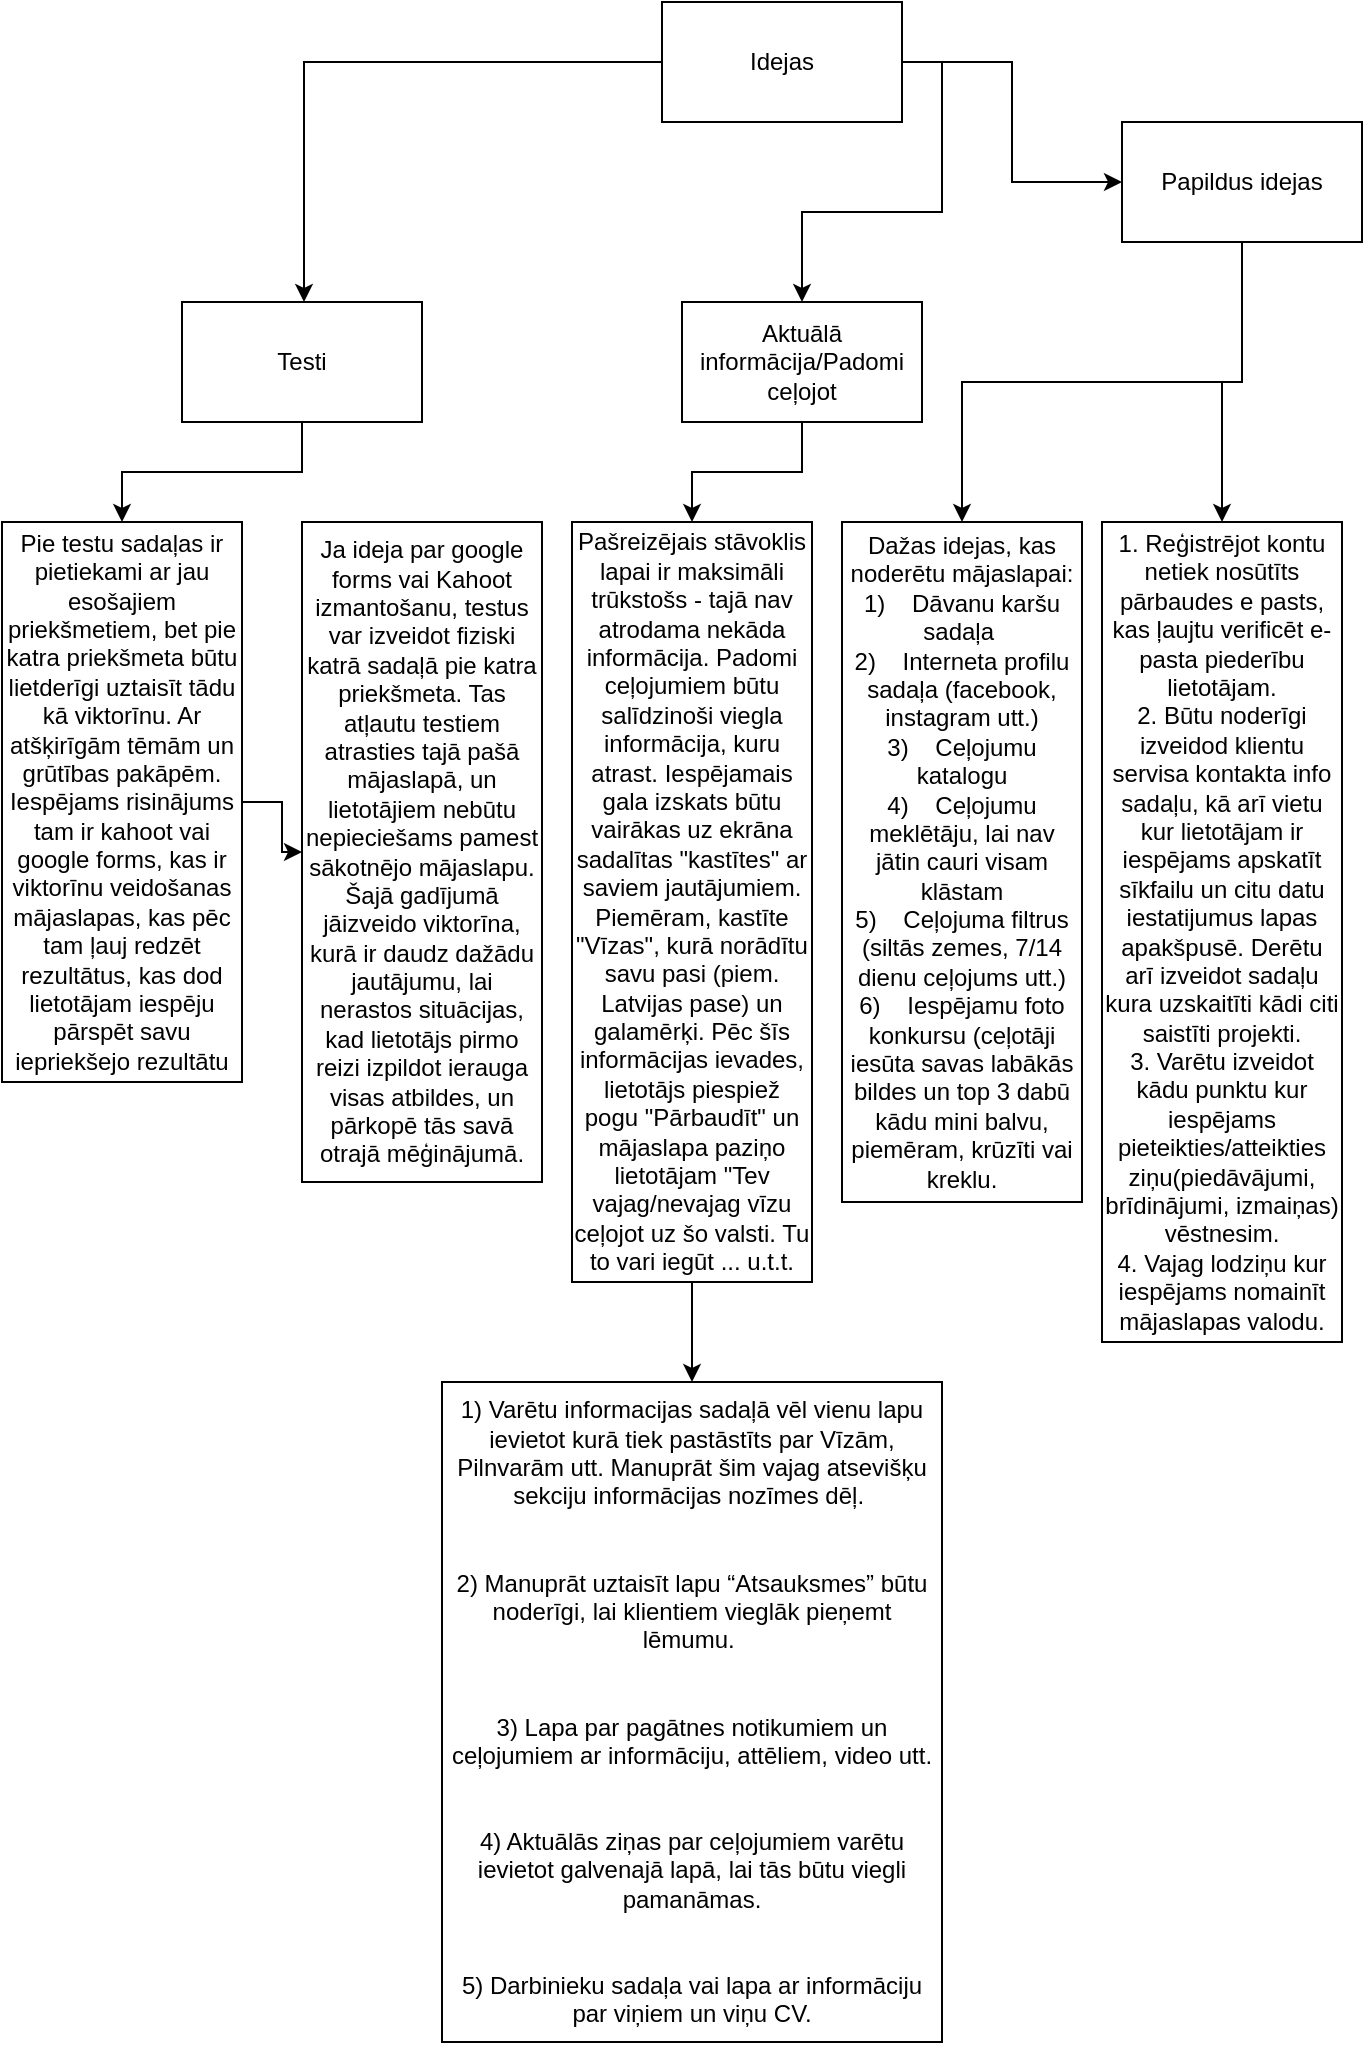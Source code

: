 <mxfile version="21.7.5" type="github">
  <diagram name="Page-1" id="mQhQG7kZS0Xr7gWZN6w1">
    <mxGraphModel dx="1393" dy="766" grid="1" gridSize="10" guides="1" tooltips="1" connect="1" arrows="1" fold="1" page="1" pageScale="1" pageWidth="850" pageHeight="1100" math="0" shadow="0">
      <root>
        <mxCell id="0" />
        <mxCell id="1" parent="0" />
        <mxCell id="JTXV-aAecL8uyqR56y0R-5" style="edgeStyle=orthogonalEdgeStyle;rounded=0;orthogonalLoop=1;jettySize=auto;html=1;exitX=1;exitY=0.5;exitDx=0;exitDy=0;" parent="1" source="JTXV-aAecL8uyqR56y0R-3" target="JTXV-aAecL8uyqR56y0R-9" edge="1">
          <mxGeometry relative="1" as="geometry">
            <mxPoint x="160" y="180" as="targetPoint" />
            <mxPoint x="480" y="70" as="sourcePoint" />
            <Array as="points">
              <mxPoint x="171" y="70" />
            </Array>
          </mxGeometry>
        </mxCell>
        <mxCell id="3ER1Q0wbatCrZYCJX1xy-1" style="edgeStyle=orthogonalEdgeStyle;rounded=0;orthogonalLoop=1;jettySize=auto;html=1;exitX=1;exitY=0.5;exitDx=0;exitDy=0;" parent="1" source="JTXV-aAecL8uyqR56y0R-3" target="JTXV-aAecL8uyqR56y0R-8" edge="1">
          <mxGeometry relative="1" as="geometry" />
        </mxCell>
        <mxCell id="pqtNRe3wBoBwzQempDdu-2" style="edgeStyle=orthogonalEdgeStyle;rounded=0;orthogonalLoop=1;jettySize=auto;html=1;exitX=1;exitY=0.5;exitDx=0;exitDy=0;entryX=0;entryY=0.5;entryDx=0;entryDy=0;" edge="1" parent="1" source="JTXV-aAecL8uyqR56y0R-3" target="pqtNRe3wBoBwzQempDdu-1">
          <mxGeometry relative="1" as="geometry" />
        </mxCell>
        <mxCell id="JTXV-aAecL8uyqR56y0R-3" value="Idejas" style="rounded=0;whiteSpace=wrap;html=1;" parent="1" vertex="1">
          <mxGeometry x="350" y="40" width="120" height="60" as="geometry" />
        </mxCell>
        <mxCell id="3ER1Q0wbatCrZYCJX1xy-8" style="edgeStyle=orthogonalEdgeStyle;rounded=0;orthogonalLoop=1;jettySize=auto;html=1;entryX=0.5;entryY=0;entryDx=0;entryDy=0;" parent="1" source="JTXV-aAecL8uyqR56y0R-8" target="3ER1Q0wbatCrZYCJX1xy-7" edge="1">
          <mxGeometry relative="1" as="geometry" />
        </mxCell>
        <mxCell id="JTXV-aAecL8uyqR56y0R-8" value="Aktuālā informācija/Padomi ceļojot" style="rounded=0;whiteSpace=wrap;html=1;" parent="1" vertex="1">
          <mxGeometry x="360" y="190" width="120" height="60" as="geometry" />
        </mxCell>
        <mxCell id="3ER1Q0wbatCrZYCJX1xy-4" style="edgeStyle=orthogonalEdgeStyle;rounded=0;orthogonalLoop=1;jettySize=auto;html=1;exitX=0.5;exitY=1;exitDx=0;exitDy=0;entryX=0.5;entryY=0;entryDx=0;entryDy=0;" parent="1" source="JTXV-aAecL8uyqR56y0R-9" target="3ER1Q0wbatCrZYCJX1xy-2" edge="1">
          <mxGeometry relative="1" as="geometry" />
        </mxCell>
        <mxCell id="JTXV-aAecL8uyqR56y0R-9" value="Testi" style="rounded=0;whiteSpace=wrap;html=1;" parent="1" vertex="1">
          <mxGeometry x="110" y="190" width="120" height="60" as="geometry" />
        </mxCell>
        <mxCell id="3ER1Q0wbatCrZYCJX1xy-6" style="edgeStyle=orthogonalEdgeStyle;rounded=0;orthogonalLoop=1;jettySize=auto;html=1;entryX=0;entryY=0.5;entryDx=0;entryDy=0;" parent="1" source="3ER1Q0wbatCrZYCJX1xy-2" target="3ER1Q0wbatCrZYCJX1xy-5" edge="1">
          <mxGeometry relative="1" as="geometry" />
        </mxCell>
        <mxCell id="3ER1Q0wbatCrZYCJX1xy-2" value="Pie testu sadaļas ir pietiekami ar jau esošajiem priekšmetiem, bet pie katra priekšmeta būtu lietderīgi uztaisīt tādu kā viktorīnu. Ar atšķirīgām tēmām un grūtības pakāpēm. Iespējams risinājums tam ir kahoot vai google forms, kas ir viktorīnu veidošanas mājaslapas, kas pēc tam ļauj redzēt rezultātus, kas dod lietotājam iespēju pārspēt savu iepriekšejo rezultātu" style="rounded=0;whiteSpace=wrap;html=1;" parent="1" vertex="1">
          <mxGeometry x="20" y="300" width="120" height="280" as="geometry" />
        </mxCell>
        <mxCell id="3ER1Q0wbatCrZYCJX1xy-3" style="edgeStyle=orthogonalEdgeStyle;rounded=0;orthogonalLoop=1;jettySize=auto;html=1;exitX=0.5;exitY=1;exitDx=0;exitDy=0;" parent="1" source="3ER1Q0wbatCrZYCJX1xy-2" target="3ER1Q0wbatCrZYCJX1xy-2" edge="1">
          <mxGeometry relative="1" as="geometry" />
        </mxCell>
        <mxCell id="3ER1Q0wbatCrZYCJX1xy-5" value="Ja ideja par google forms vai Kahoot izmantošanu, testus var izveidot fiziski katrā sadaļā pie katra priekšmeta. Tas atļautu testiem atrasties tajā pašā mājaslapā, un lietotājiem nebūtu nepieciešams pamest sākotnējo mājaslapu. Šajā gadījumā jāizveido viktorīna, kurā ir daudz dažādu jautājumu, lai nerastos situācijas, kad lietotājs pirmo reizi izpildot ierauga visas atbildes, un pārkopē tās savā otrajā mēģinājumā." style="rounded=0;whiteSpace=wrap;html=1;" parent="1" vertex="1">
          <mxGeometry x="170" y="300" width="120" height="330" as="geometry" />
        </mxCell>
        <mxCell id="pqtNRe3wBoBwzQempDdu-10" style="edgeStyle=orthogonalEdgeStyle;rounded=0;orthogonalLoop=1;jettySize=auto;html=1;exitX=0.5;exitY=1;exitDx=0;exitDy=0;entryX=0.5;entryY=0;entryDx=0;entryDy=0;" edge="1" parent="1" source="3ER1Q0wbatCrZYCJX1xy-7" target="pqtNRe3wBoBwzQempDdu-8">
          <mxGeometry relative="1" as="geometry" />
        </mxCell>
        <mxCell id="3ER1Q0wbatCrZYCJX1xy-7" value="Pašreizējais stāvoklis lapai ir maksimāli trūkstošs - tajā nav atrodama nekāda informācija. Padomi ceļojumiem būtu salīdzinoši viegla informācija, kuru atrast. Iespējamais gala izskats būtu vairākas uz ekrāna sadalītas &quot;kastītes&quot; ar saviem jautājumiem. Piemēram, kastīte &quot;Vīzas&quot;, kurā norādītu savu pasi (piem. Latvijas pase) un galamērķi. Pēc šīs informācijas ievades, lietotājs piespiež pogu &quot;Pārbaudīt&quot; un mājaslapa paziņo lietotājam &quot;Tev vajag/nevajag vīzu ceļojot uz šo valsti. Tu to vari iegūt ... u.t.t." style="rounded=0;whiteSpace=wrap;html=1;" parent="1" vertex="1">
          <mxGeometry x="305" y="300" width="120" height="380" as="geometry" />
        </mxCell>
        <mxCell id="pqtNRe3wBoBwzQempDdu-4" style="edgeStyle=orthogonalEdgeStyle;rounded=0;orthogonalLoop=1;jettySize=auto;html=1;exitX=0.5;exitY=1;exitDx=0;exitDy=0;entryX=0.5;entryY=0;entryDx=0;entryDy=0;" edge="1" parent="1" source="pqtNRe3wBoBwzQempDdu-1" target="pqtNRe3wBoBwzQempDdu-3">
          <mxGeometry relative="1" as="geometry" />
        </mxCell>
        <mxCell id="pqtNRe3wBoBwzQempDdu-7" style="edgeStyle=orthogonalEdgeStyle;rounded=0;orthogonalLoop=1;jettySize=auto;html=1;entryX=0.5;entryY=0;entryDx=0;entryDy=0;" edge="1" parent="1" source="pqtNRe3wBoBwzQempDdu-1" target="pqtNRe3wBoBwzQempDdu-5">
          <mxGeometry relative="1" as="geometry" />
        </mxCell>
        <mxCell id="pqtNRe3wBoBwzQempDdu-1" value="Papildus idejas" style="rounded=0;whiteSpace=wrap;html=1;" vertex="1" parent="1">
          <mxGeometry x="580" y="100" width="120" height="60" as="geometry" />
        </mxCell>
        <mxCell id="pqtNRe3wBoBwzQempDdu-3" value="Dažas idejas, kas noderētu mājaslapai:&#xa;1)    Dāvanu karšu sadaļa &#xa;2)    Interneta profilu sadaļa (facebook, instagram utt.)&#xa;3)    Ceļojumu katalogu&#xa;4)    Ceļojumu meklētāju, lai nav jātin cauri visam klāstam&#xa;5)    Ceļojuma filtrus (siltās zemes, 7/14 dienu ceļojums utt.)&#xa;6)    Iespējamu foto konkursu (ceļotāji iesūta savas labākās bildes un top 3 dabū kādu mini balvu, piemēram, krūzīti vai kreklu." style="rounded=0;whiteSpace=wrap;html=1;" vertex="1" parent="1">
          <mxGeometry x="440" y="300" width="120" height="340" as="geometry" />
        </mxCell>
        <mxCell id="pqtNRe3wBoBwzQempDdu-5" value="1. Reģistrējot kontu netiek nosūtīts pārbaudes e pasts, kas ļaujtu verificēt e-pasta piederību lietotājam.&#xa;2. Būtu noderīgi izveidod klientu servisa kontakta info sadaļu, kā arī vietu kur lietotājam ir iespējams apskatīt sīkfailu un citu datu iestatijumus lapas apakšpusē. Derētu arī izveidot sadaļu kura uzskaitīti kādi citi saistīti projekti.&#xa;3. Varētu izveidot kādu punktu kur iespējams pieteikties/atteikties ziņu(piedāvājumi, brīdinājumi, izmaiņas) vēstnesim.&#xa;4. Vajag lodziņu kur iespējams nomainīt mājaslapas valodu." style="rounded=0;whiteSpace=wrap;html=1;" vertex="1" parent="1">
          <mxGeometry x="570" y="300" width="120" height="410" as="geometry" />
        </mxCell>
        <mxCell id="pqtNRe3wBoBwzQempDdu-8" value="1) Varētu informacijas sadaļā vēl vienu lapu ievietot kurā tiek pastāstīts par Vīzām, Pilnvarām utt. Manuprāt šim vajag atsevišķu sekciju informācijas nozīmes dēļ. &#xa;&#xa;&#xa;2) Manuprāt uztaisīt lapu “Atsauksmes” būtu noderīgi, lai klientiem vieglāk pieņemt lēmumu. &#xa;&#xa;&#xa;3) Lapa par pagātnes notikumiem un ceļojumiem ar informāciju, attēliem, video utt.&#xa;&#xa;&#xa;4) Aktuālās ziņas par ceļojumiem varētu ievietot galvenajā lapā, lai tās būtu viegli pamanāmas.&#xa;&#xa;&#xa;5) Darbinieku sadaļa vai lapa ar informāciju par viņiem un viņu CV." style="rounded=0;whiteSpace=wrap;html=1;" vertex="1" parent="1">
          <mxGeometry x="240" y="730" width="250" height="330" as="geometry" />
        </mxCell>
      </root>
    </mxGraphModel>
  </diagram>
</mxfile>
